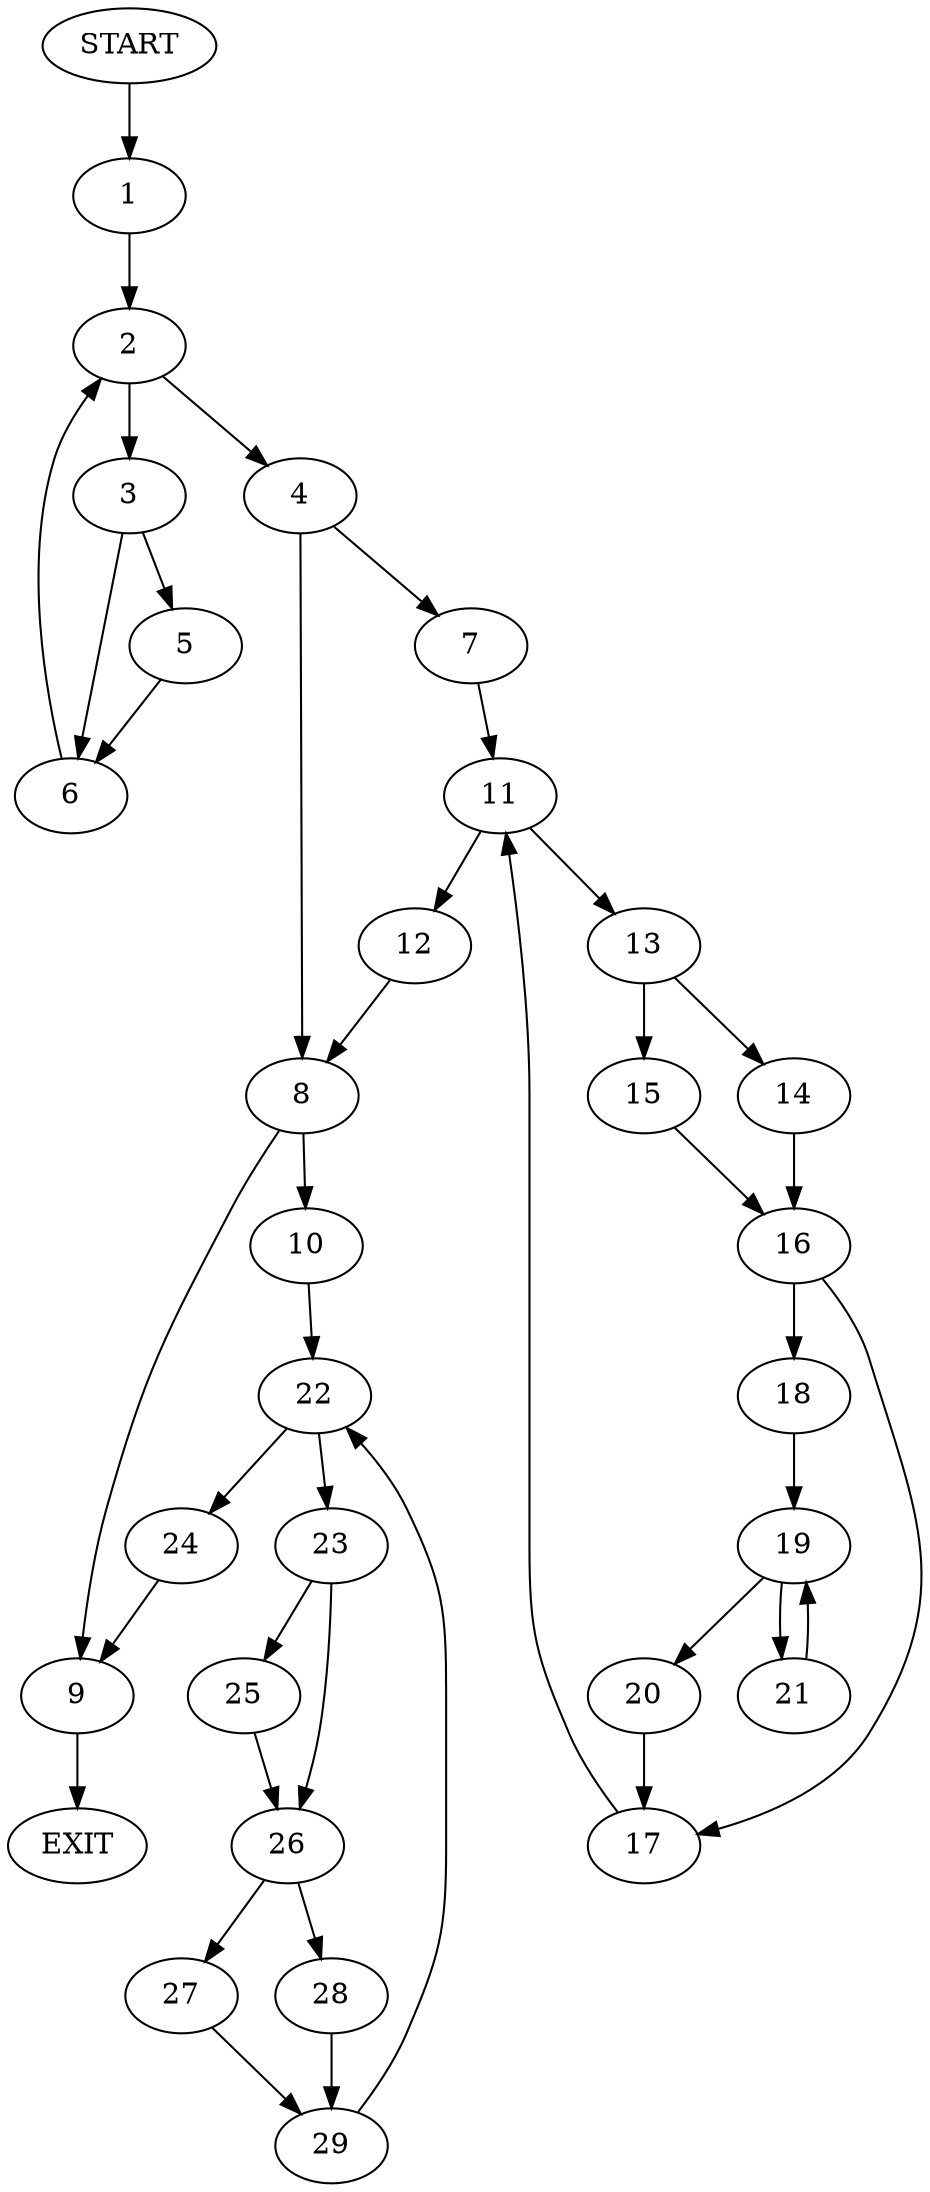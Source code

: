 digraph {
0 [label="START"]
30 [label="EXIT"]
0 -> 1
1 -> 2
2 -> 3
2 -> 4
3 -> 5
3 -> 6
4 -> 7
4 -> 8
6 -> 2
5 -> 6
8 -> 9
8 -> 10
7 -> 11
11 -> 12
11 -> 13
13 -> 14
13 -> 15
12 -> 8
14 -> 16
15 -> 16
16 -> 17
16 -> 18
17 -> 11
18 -> 19
19 -> 20
19 -> 21
20 -> 17
21 -> 19
10 -> 22
9 -> 30
22 -> 23
22 -> 24
23 -> 25
23 -> 26
24 -> 9
25 -> 26
26 -> 27
26 -> 28
28 -> 29
27 -> 29
29 -> 22
}
